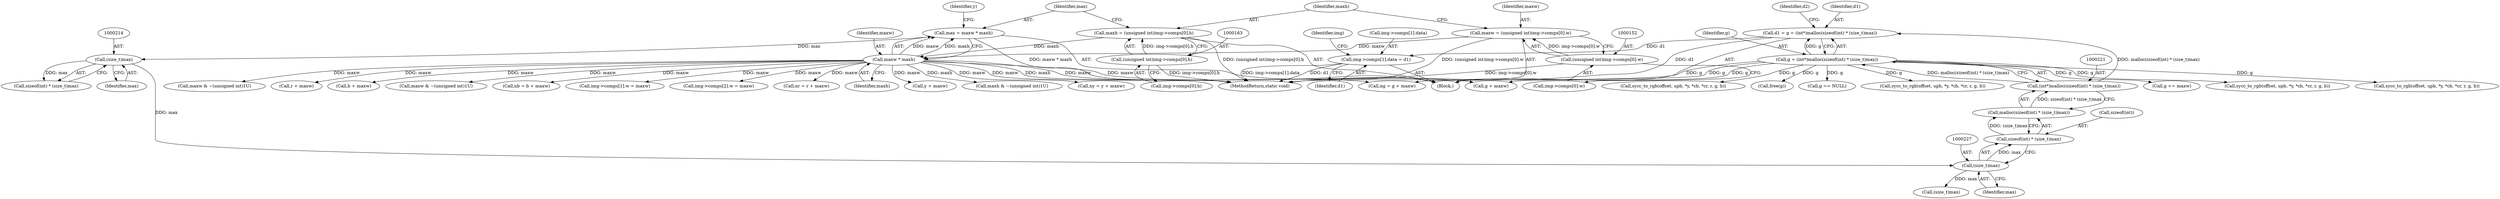 digraph "0_openjpeg_15f081c89650dccee4aa4ae66f614c3fdb268767_0@array" {
"1000559" [label="(Call,img->comps[1].data = d1)"];
"1000216" [label="(Call,d1 = g = (int*)malloc(sizeof(int) * (size_t)max))"];
"1000218" [label="(Call,g = (int*)malloc(sizeof(int) * (size_t)max))"];
"1000220" [label="(Call,(int*)malloc(sizeof(int) * (size_t)max))"];
"1000222" [label="(Call,malloc(sizeof(int) * (size_t)max))"];
"1000223" [label="(Call,sizeof(int) * (size_t)max)"];
"1000226" [label="(Call,(size_t)max)"];
"1000213" [label="(Call,(size_t)max)"];
"1000171" [label="(Call,max = maxw * maxh)"];
"1000173" [label="(Call,maxw * maxh)"];
"1000149" [label="(Call,maxw = (unsigned int)img->comps[0].w)"];
"1000151" [label="(Call,(unsigned int)img->comps[0].w)"];
"1000160" [label="(Call,maxh = (unsigned int)img->comps[0].h)"];
"1000162" [label="(Call,(unsigned int)img->comps[0].h)"];
"1000695" [label="(MethodReturn,static void)"];
"1000559" [label="(Call,img->comps[1].data = d1)"];
"1000226" [label="(Call,(size_t)max)"];
"1000307" [label="(Call,sycc_to_rgb(offset, upb, *y, *cb, *cr, r, g, b))"];
"1000283" [label="(Call,g + maxw)"];
"1000463" [label="(Call,maxw & ~(unsigned int)1U)"];
"1000220" [label="(Call,(int*)malloc(sizeof(int) * (size_t)max))"];
"1000219" [label="(Identifier,g)"];
"1000223" [label="(Call,sizeof(int) * (size_t)max)"];
"1000278" [label="(Call,r + maxw)"];
"1000151" [label="(Call,(unsigned int)img->comps[0].w)"];
"1000288" [label="(Call,b + maxw)"];
"1000297" [label="(Call,maxw & ~(unsigned int)1U)"];
"1000286" [label="(Call,nb = b + maxw)"];
"1000560" [label="(Call,img->comps[1].data)"];
"1000585" [label="(Call,img->comps[1].w = maxw)"];
"1000174" [label="(Identifier,maxw)"];
"1000213" [label="(Call,(size_t)max)"];
"1000603" [label="(Call,img->comps[2].w = maxw)"];
"1000396" [label="(Call,sycc_to_rgb(offset, upb, *y, *cb, *cr, r, g, b))"];
"1000276" [label="(Call,nr = r + maxw)"];
"1000230" [label="(Identifier,d2)"];
"1000173" [label="(Call,maxw * maxh)"];
"1000522" [label="(Call,sycc_to_rgb(offset, upb, *y, *cb, *cr, r, g, b))"];
"1000150" [label="(Identifier,maxw)"];
"1000281" [label="(Call,ng = g + maxw)"];
"1000216" [label="(Call,d1 = g = (int*)malloc(sizeof(int) * (size_t)max))"];
"1000149" [label="(Call,maxw = (unsigned int)img->comps[0].w)"];
"1000224" [label="(Call,sizeof(int))"];
"1000222" [label="(Call,malloc(sizeof(int) * (size_t)max))"];
"1000239" [label="(Call,(size_t)max)"];
"1000217" [label="(Identifier,d1)"];
"1000172" [label="(Identifier,max)"];
"1000175" [label="(Identifier,maxh)"];
"1000210" [label="(Call,sizeof(int) * (size_t)max)"];
"1000161" [label="(Identifier,maxh)"];
"1000228" [label="(Identifier,max)"];
"1000273" [label="(Call,y + maxw)"];
"1000218" [label="(Call,g = (int*)malloc(sizeof(int) * (size_t)max))"];
"1000261" [label="(Call,maxh & ~(unsigned int)1U)"];
"1000271" [label="(Call,ny = y + maxw)"];
"1000177" [label="(Identifier,y)"];
"1000689" [label="(Call,free(g))"];
"1000171" [label="(Call,max = maxw * maxh)"];
"1000103" [label="(Block,)"];
"1000572" [label="(Identifier,img)"];
"1000567" [label="(Identifier,d1)"];
"1000248" [label="(Call,g == NULL)"];
"1000473" [label="(Call,sycc_to_rgb(offset, upb, *y, *cb, *cr, r, g, b))"];
"1000160" [label="(Call,maxh = (unsigned int)img->comps[0].h)"];
"1000162" [label="(Call,(unsigned int)img->comps[0].h)"];
"1000164" [label="(Call,img->comps[0].h)"];
"1000215" [label="(Identifier,max)"];
"1000153" [label="(Call,img->comps[0].w)"];
"1000446" [label="(Call,g += maxw)"];
"1000559" -> "1000103"  [label="AST: "];
"1000559" -> "1000567"  [label="CFG: "];
"1000560" -> "1000559"  [label="AST: "];
"1000567" -> "1000559"  [label="AST: "];
"1000572" -> "1000559"  [label="CFG: "];
"1000559" -> "1000695"  [label="DDG: img->comps[1].data"];
"1000559" -> "1000695"  [label="DDG: d1"];
"1000216" -> "1000559"  [label="DDG: d1"];
"1000216" -> "1000103"  [label="AST: "];
"1000216" -> "1000218"  [label="CFG: "];
"1000217" -> "1000216"  [label="AST: "];
"1000218" -> "1000216"  [label="AST: "];
"1000230" -> "1000216"  [label="CFG: "];
"1000216" -> "1000695"  [label="DDG: d1"];
"1000218" -> "1000216"  [label="DDG: g"];
"1000220" -> "1000216"  [label="DDG: malloc(sizeof(int) * (size_t)max)"];
"1000218" -> "1000220"  [label="CFG: "];
"1000219" -> "1000218"  [label="AST: "];
"1000220" -> "1000218"  [label="AST: "];
"1000218" -> "1000695"  [label="DDG: g"];
"1000220" -> "1000218"  [label="DDG: malloc(sizeof(int) * (size_t)max)"];
"1000218" -> "1000248"  [label="DDG: g"];
"1000218" -> "1000281"  [label="DDG: g"];
"1000218" -> "1000283"  [label="DDG: g"];
"1000218" -> "1000307"  [label="DDG: g"];
"1000218" -> "1000396"  [label="DDG: g"];
"1000218" -> "1000446"  [label="DDG: g"];
"1000218" -> "1000473"  [label="DDG: g"];
"1000218" -> "1000522"  [label="DDG: g"];
"1000218" -> "1000689"  [label="DDG: g"];
"1000220" -> "1000222"  [label="CFG: "];
"1000221" -> "1000220"  [label="AST: "];
"1000222" -> "1000220"  [label="AST: "];
"1000222" -> "1000220"  [label="DDG: sizeof(int) * (size_t)max"];
"1000222" -> "1000223"  [label="CFG: "];
"1000223" -> "1000222"  [label="AST: "];
"1000223" -> "1000222"  [label="DDG: (size_t)max"];
"1000223" -> "1000226"  [label="CFG: "];
"1000224" -> "1000223"  [label="AST: "];
"1000226" -> "1000223"  [label="AST: "];
"1000226" -> "1000223"  [label="DDG: max"];
"1000226" -> "1000228"  [label="CFG: "];
"1000227" -> "1000226"  [label="AST: "];
"1000228" -> "1000226"  [label="AST: "];
"1000213" -> "1000226"  [label="DDG: max"];
"1000226" -> "1000239"  [label="DDG: max"];
"1000213" -> "1000210"  [label="AST: "];
"1000213" -> "1000215"  [label="CFG: "];
"1000214" -> "1000213"  [label="AST: "];
"1000215" -> "1000213"  [label="AST: "];
"1000210" -> "1000213"  [label="CFG: "];
"1000213" -> "1000210"  [label="DDG: max"];
"1000171" -> "1000213"  [label="DDG: max"];
"1000171" -> "1000103"  [label="AST: "];
"1000171" -> "1000173"  [label="CFG: "];
"1000172" -> "1000171"  [label="AST: "];
"1000173" -> "1000171"  [label="AST: "];
"1000177" -> "1000171"  [label="CFG: "];
"1000171" -> "1000695"  [label="DDG: maxw * maxh"];
"1000173" -> "1000171"  [label="DDG: maxw"];
"1000173" -> "1000171"  [label="DDG: maxh"];
"1000173" -> "1000175"  [label="CFG: "];
"1000174" -> "1000173"  [label="AST: "];
"1000175" -> "1000173"  [label="AST: "];
"1000173" -> "1000695"  [label="DDG: maxw"];
"1000173" -> "1000695"  [label="DDG: maxh"];
"1000149" -> "1000173"  [label="DDG: maxw"];
"1000160" -> "1000173"  [label="DDG: maxh"];
"1000173" -> "1000261"  [label="DDG: maxh"];
"1000173" -> "1000271"  [label="DDG: maxw"];
"1000173" -> "1000273"  [label="DDG: maxw"];
"1000173" -> "1000276"  [label="DDG: maxw"];
"1000173" -> "1000278"  [label="DDG: maxw"];
"1000173" -> "1000281"  [label="DDG: maxw"];
"1000173" -> "1000283"  [label="DDG: maxw"];
"1000173" -> "1000286"  [label="DDG: maxw"];
"1000173" -> "1000288"  [label="DDG: maxw"];
"1000173" -> "1000297"  [label="DDG: maxw"];
"1000173" -> "1000463"  [label="DDG: maxw"];
"1000173" -> "1000585"  [label="DDG: maxw"];
"1000173" -> "1000603"  [label="DDG: maxw"];
"1000149" -> "1000103"  [label="AST: "];
"1000149" -> "1000151"  [label="CFG: "];
"1000150" -> "1000149"  [label="AST: "];
"1000151" -> "1000149"  [label="AST: "];
"1000161" -> "1000149"  [label="CFG: "];
"1000149" -> "1000695"  [label="DDG: (unsigned int)img->comps[0].w"];
"1000151" -> "1000149"  [label="DDG: img->comps[0].w"];
"1000151" -> "1000153"  [label="CFG: "];
"1000152" -> "1000151"  [label="AST: "];
"1000153" -> "1000151"  [label="AST: "];
"1000151" -> "1000695"  [label="DDG: img->comps[0].w"];
"1000160" -> "1000103"  [label="AST: "];
"1000160" -> "1000162"  [label="CFG: "];
"1000161" -> "1000160"  [label="AST: "];
"1000162" -> "1000160"  [label="AST: "];
"1000172" -> "1000160"  [label="CFG: "];
"1000160" -> "1000695"  [label="DDG: (unsigned int)img->comps[0].h"];
"1000162" -> "1000160"  [label="DDG: img->comps[0].h"];
"1000162" -> "1000164"  [label="CFG: "];
"1000163" -> "1000162"  [label="AST: "];
"1000164" -> "1000162"  [label="AST: "];
"1000162" -> "1000695"  [label="DDG: img->comps[0].h"];
}
